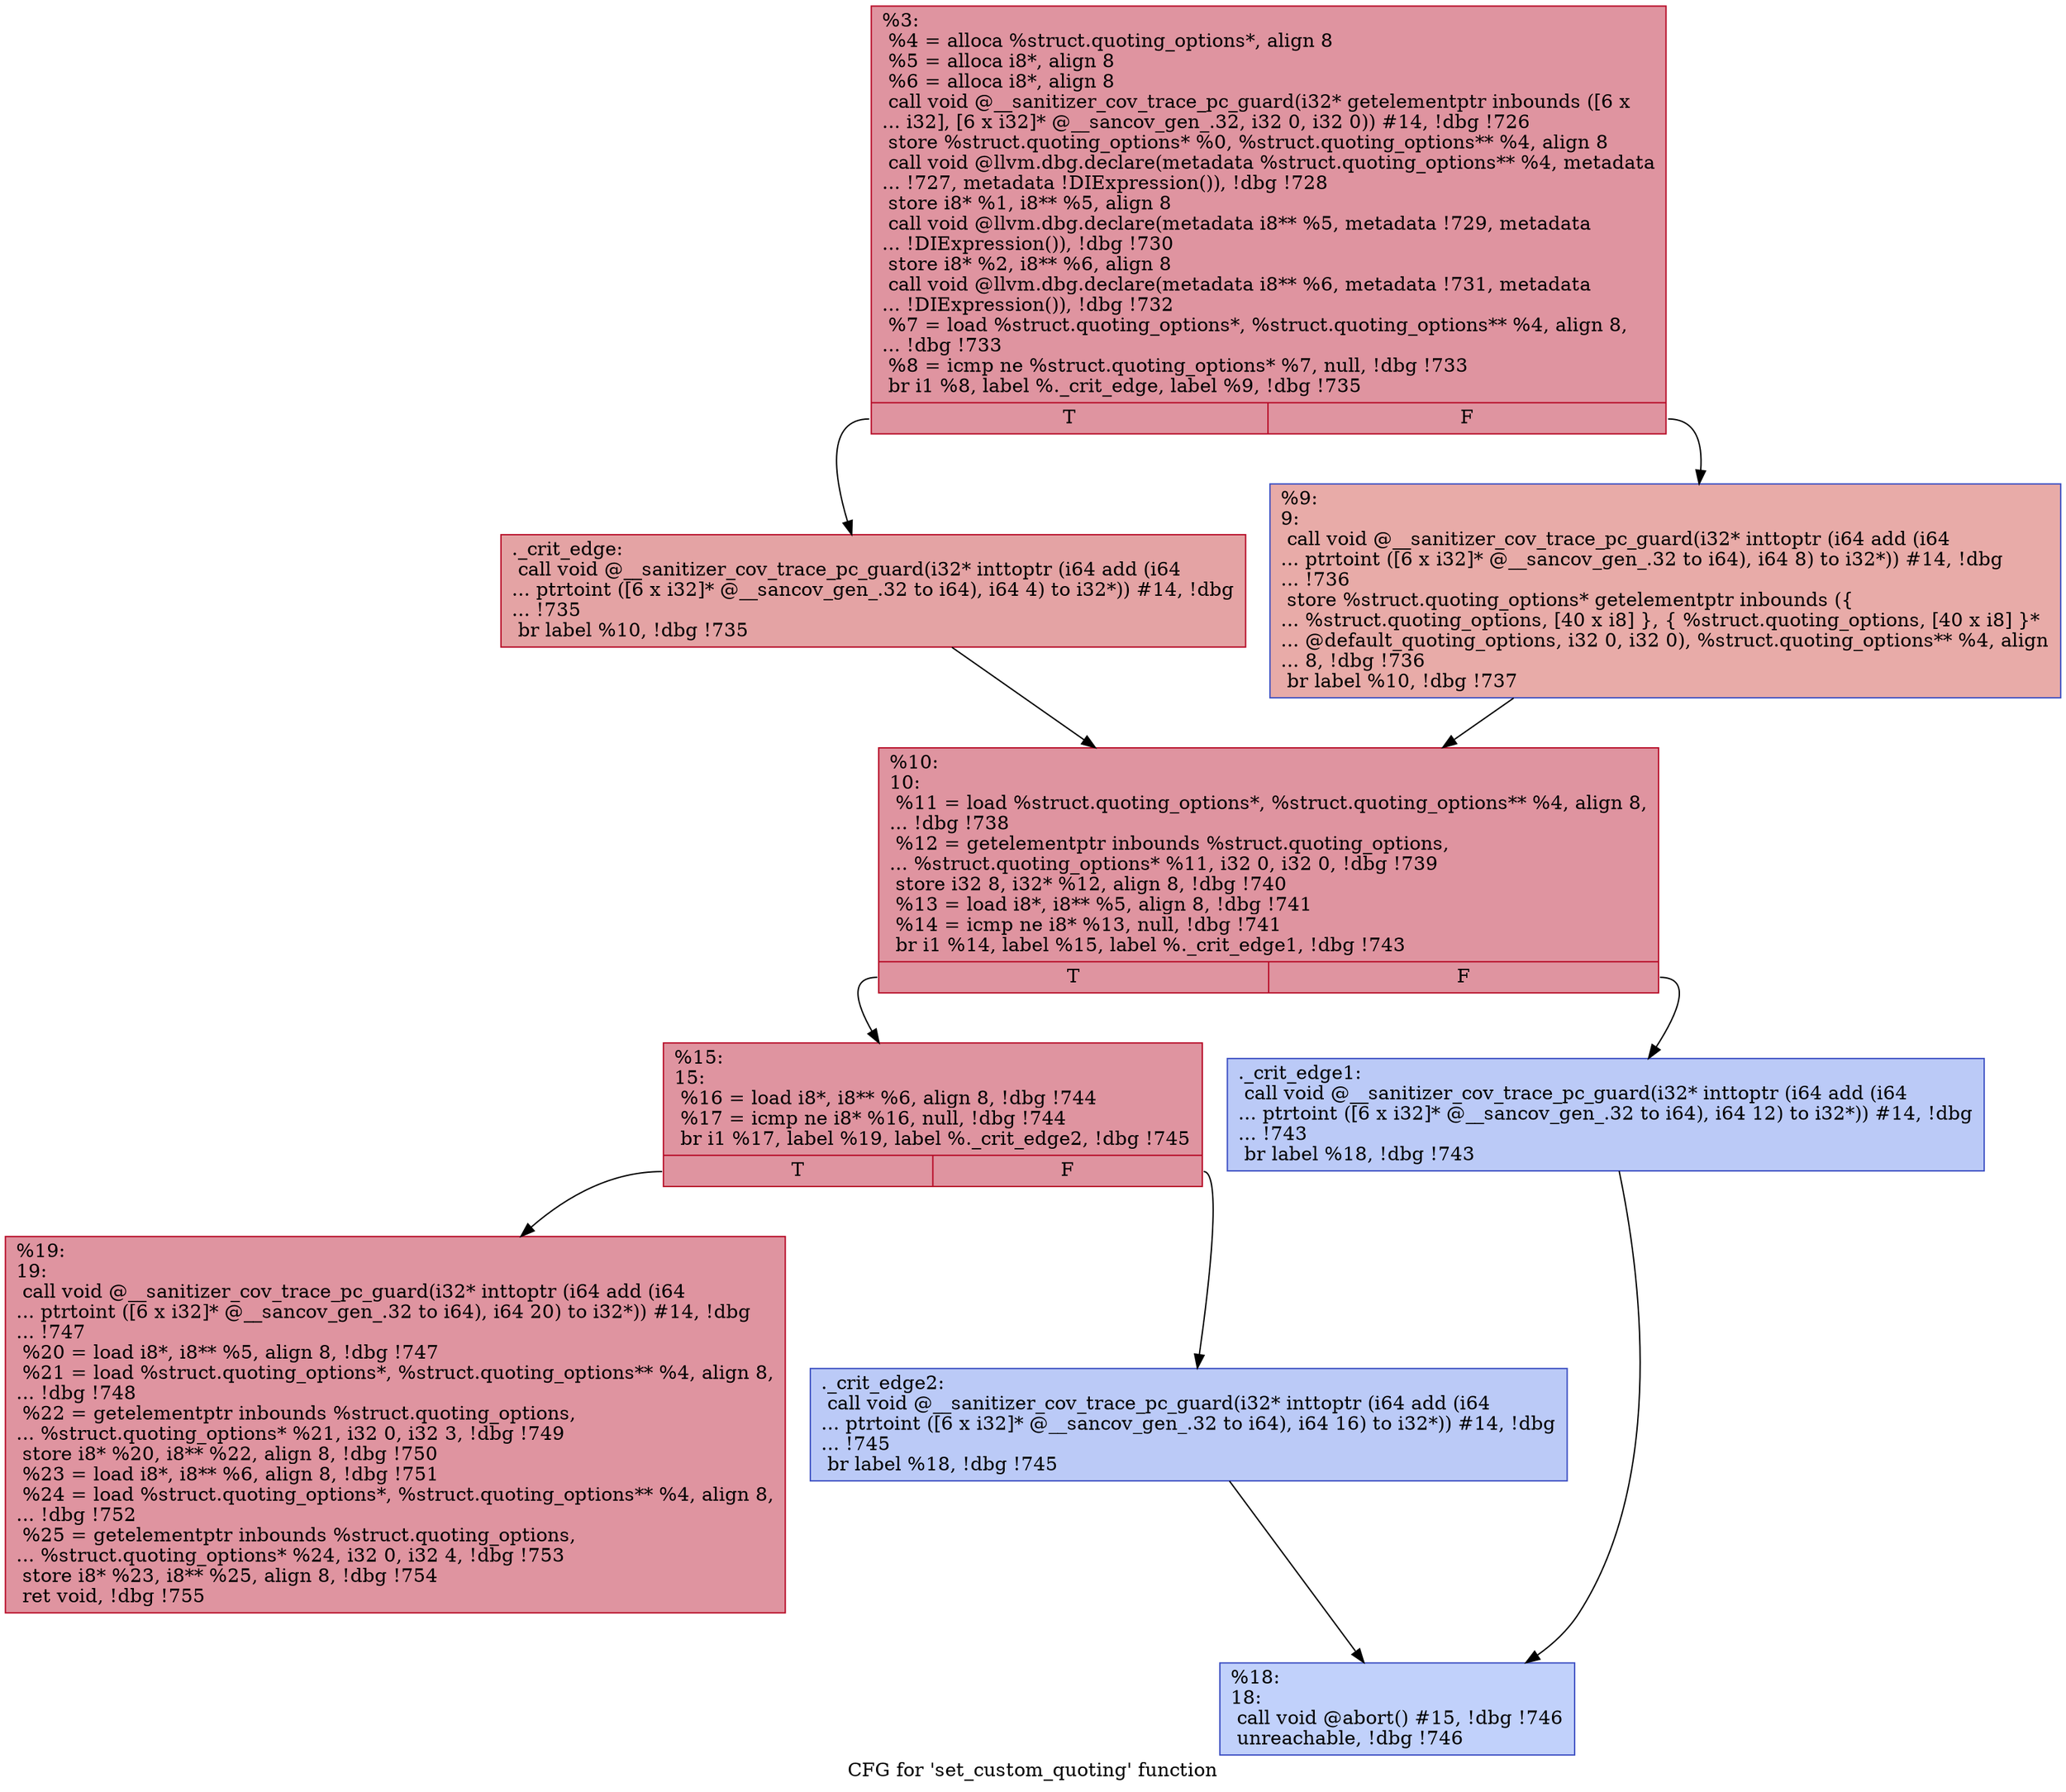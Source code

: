 digraph "CFG for 'set_custom_quoting' function" {
	label="CFG for 'set_custom_quoting' function";

	Node0x555ee4fab690 [shape=record,color="#b70d28ff", style=filled, fillcolor="#b70d2870",label="{%3:\l  %4 = alloca %struct.quoting_options*, align 8\l  %5 = alloca i8*, align 8\l  %6 = alloca i8*, align 8\l  call void @__sanitizer_cov_trace_pc_guard(i32* getelementptr inbounds ([6 x\l... i32], [6 x i32]* @__sancov_gen_.32, i32 0, i32 0)) #14, !dbg !726\l  store %struct.quoting_options* %0, %struct.quoting_options** %4, align 8\l  call void @llvm.dbg.declare(metadata %struct.quoting_options** %4, metadata\l... !727, metadata !DIExpression()), !dbg !728\l  store i8* %1, i8** %5, align 8\l  call void @llvm.dbg.declare(metadata i8** %5, metadata !729, metadata\l... !DIExpression()), !dbg !730\l  store i8* %2, i8** %6, align 8\l  call void @llvm.dbg.declare(metadata i8** %6, metadata !731, metadata\l... !DIExpression()), !dbg !732\l  %7 = load %struct.quoting_options*, %struct.quoting_options** %4, align 8,\l... !dbg !733\l  %8 = icmp ne %struct.quoting_options* %7, null, !dbg !733\l  br i1 %8, label %._crit_edge, label %9, !dbg !735\l|{<s0>T|<s1>F}}"];
	Node0x555ee4fab690:s0 -> Node0x555ee4fab6e0;
	Node0x555ee4fab690:s1 -> Node0x555ee4fab730;
	Node0x555ee4fab6e0 [shape=record,color="#b70d28ff", style=filled, fillcolor="#c32e3170",label="{._crit_edge:                                      \l  call void @__sanitizer_cov_trace_pc_guard(i32* inttoptr (i64 add (i64\l... ptrtoint ([6 x i32]* @__sancov_gen_.32 to i64), i64 4) to i32*)) #14, !dbg\l... !735\l  br label %10, !dbg !735\l}"];
	Node0x555ee4fab6e0 -> Node0x555ee4fab780;
	Node0x555ee4fab730 [shape=record,color="#3d50c3ff", style=filled, fillcolor="#cc403a70",label="{%9:\l9:                                                \l  call void @__sanitizer_cov_trace_pc_guard(i32* inttoptr (i64 add (i64\l... ptrtoint ([6 x i32]* @__sancov_gen_.32 to i64), i64 8) to i32*)) #14, !dbg\l... !736\l  store %struct.quoting_options* getelementptr inbounds (\{\l... %struct.quoting_options, [40 x i8] \}, \{ %struct.quoting_options, [40 x i8] \}*\l... @default_quoting_options, i32 0, i32 0), %struct.quoting_options** %4, align\l... 8, !dbg !736\l  br label %10, !dbg !737\l}"];
	Node0x555ee4fab730 -> Node0x555ee4fab780;
	Node0x555ee4fab780 [shape=record,color="#b70d28ff", style=filled, fillcolor="#b70d2870",label="{%10:\l10:                                               \l  %11 = load %struct.quoting_options*, %struct.quoting_options** %4, align 8,\l... !dbg !738\l  %12 = getelementptr inbounds %struct.quoting_options,\l... %struct.quoting_options* %11, i32 0, i32 0, !dbg !739\l  store i32 8, i32* %12, align 8, !dbg !740\l  %13 = load i8*, i8** %5, align 8, !dbg !741\l  %14 = icmp ne i8* %13, null, !dbg !741\l  br i1 %14, label %15, label %._crit_edge1, !dbg !743\l|{<s0>T|<s1>F}}"];
	Node0x555ee4fab780:s0 -> Node0x555ee4fab820;
	Node0x555ee4fab780:s1 -> Node0x555ee4fab7d0;
	Node0x555ee4fab7d0 [shape=record,color="#3d50c3ff", style=filled, fillcolor="#6687ed70",label="{._crit_edge1:                                     \l  call void @__sanitizer_cov_trace_pc_guard(i32* inttoptr (i64 add (i64\l... ptrtoint ([6 x i32]* @__sancov_gen_.32 to i64), i64 12) to i32*)) #14, !dbg\l... !743\l  br label %18, !dbg !743\l}"];
	Node0x555ee4fab7d0 -> Node0x555ee4fab8c0;
	Node0x555ee4fab820 [shape=record,color="#b70d28ff", style=filled, fillcolor="#b70d2870",label="{%15:\l15:                                               \l  %16 = load i8*, i8** %6, align 8, !dbg !744\l  %17 = icmp ne i8* %16, null, !dbg !744\l  br i1 %17, label %19, label %._crit_edge2, !dbg !745\l|{<s0>T|<s1>F}}"];
	Node0x555ee4fab820:s0 -> Node0x555ee4fab910;
	Node0x555ee4fab820:s1 -> Node0x555ee4fab870;
	Node0x555ee4fab870 [shape=record,color="#3d50c3ff", style=filled, fillcolor="#6687ed70",label="{._crit_edge2:                                     \l  call void @__sanitizer_cov_trace_pc_guard(i32* inttoptr (i64 add (i64\l... ptrtoint ([6 x i32]* @__sancov_gen_.32 to i64), i64 16) to i32*)) #14, !dbg\l... !745\l  br label %18, !dbg !745\l}"];
	Node0x555ee4fab870 -> Node0x555ee4fab8c0;
	Node0x555ee4fab8c0 [shape=record,color="#3d50c3ff", style=filled, fillcolor="#7396f570",label="{%18:\l18:                                               \l  call void @abort() #15, !dbg !746\l  unreachable, !dbg !746\l}"];
	Node0x555ee4fab910 [shape=record,color="#b70d28ff", style=filled, fillcolor="#b70d2870",label="{%19:\l19:                                               \l  call void @__sanitizer_cov_trace_pc_guard(i32* inttoptr (i64 add (i64\l... ptrtoint ([6 x i32]* @__sancov_gen_.32 to i64), i64 20) to i32*)) #14, !dbg\l... !747\l  %20 = load i8*, i8** %5, align 8, !dbg !747\l  %21 = load %struct.quoting_options*, %struct.quoting_options** %4, align 8,\l... !dbg !748\l  %22 = getelementptr inbounds %struct.quoting_options,\l... %struct.quoting_options* %21, i32 0, i32 3, !dbg !749\l  store i8* %20, i8** %22, align 8, !dbg !750\l  %23 = load i8*, i8** %6, align 8, !dbg !751\l  %24 = load %struct.quoting_options*, %struct.quoting_options** %4, align 8,\l... !dbg !752\l  %25 = getelementptr inbounds %struct.quoting_options,\l... %struct.quoting_options* %24, i32 0, i32 4, !dbg !753\l  store i8* %23, i8** %25, align 8, !dbg !754\l  ret void, !dbg !755\l}"];
}
